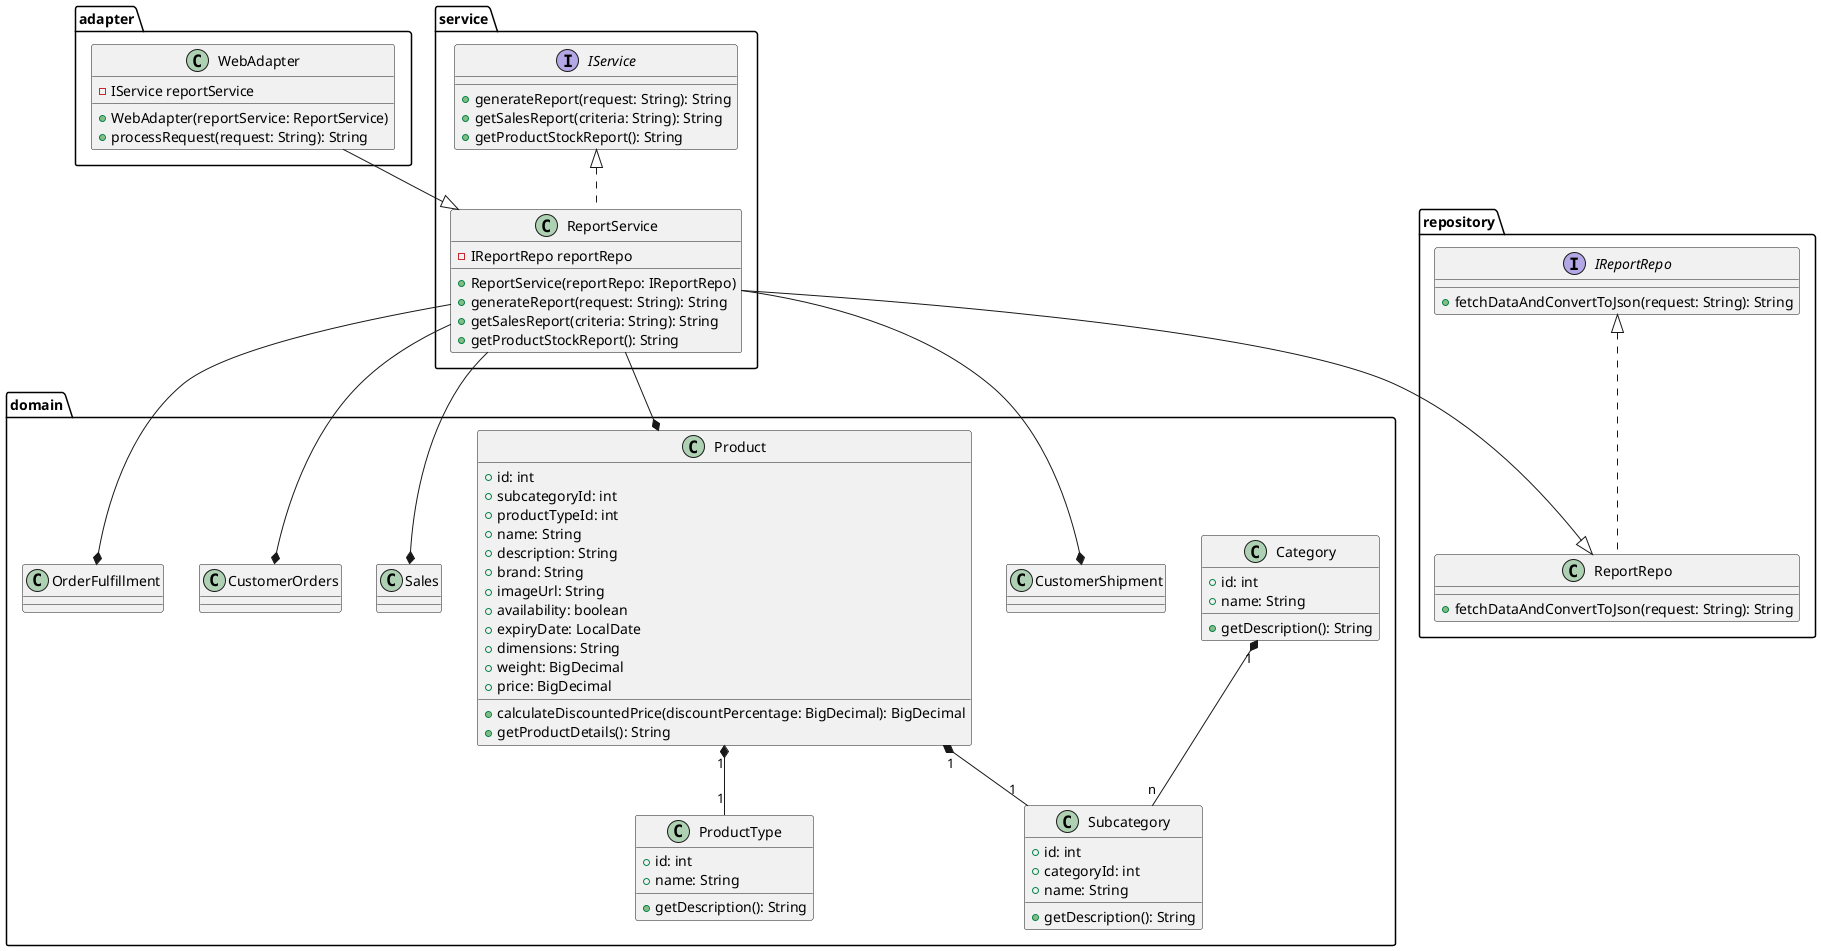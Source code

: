 @startuml
'https://plantuml.com/class-diagram

package adapter{
class WebAdapter {
    - IService reportService
    ' +WebAdapter(reportService: IService) 
    +WebAdapter(reportService: ReportService)
    +processRequest(request: String): String
}
}

package service{
    interface IService{
        +generateReport(request: String): String
        +getSalesReport(criteria: String): String
        +getProductStockReport(): String
    }
class ReportService implements IService{
    -IReportRepo reportRepo
    +ReportService(reportRepo: IReportRepo)
    +generateReport(request: String): String
    +getSalesReport(criteria: String): String
    +getProductStockReport(): String
}
}

package domain{
class Category {
    +id: int
    +name: String
    +getDescription(): String
}

class Subcategory {
    +id: int
    +categoryId: int
    +name: String
    +getDescription(): String
}

class ProductType {
    +id: int
    +name: String
    +getDescription(): String
}

class Product {
    +id: int
    +subcategoryId: int
    +productTypeId: int
    +name: String
    +description: String
    +brand: String
    +imageUrl: String
    +availability: boolean
    +expiryDate: LocalDate
    +dimensions: String
    +weight: BigDecimal
    +price: BigDecimal
    +calculateDiscountedPrice(discountPercentage: BigDecimal): BigDecimal
    +getProductDetails(): String
}
class Sales{

}
class CustomerOrders{

}
class OrderFulfillment{

}
class CustomerShipment{

}
}

package repository{
    interface IReportRepo{
            +fetchDataAndConvertToJson(request: String): String
    }
class ReportRepo implements IReportRepo{
    +fetchDataAndConvertToJson(request: String): String
}
}

WebAdapter --|> ReportService

ReportService --|> ReportRepo

Category "1" *-- "n" Subcategory

Product "1" *-- "1" Subcategory
Product "1" *-- "1" ProductType

ReportService --* Product
ReportService --* Sales
ReportService --* CustomerOrders
ReportService --* OrderFulfillment
ReportService --* CustomerShipment

' ReportService --|> IService
' ReportRepo --|> IReportRepo

@enduml
